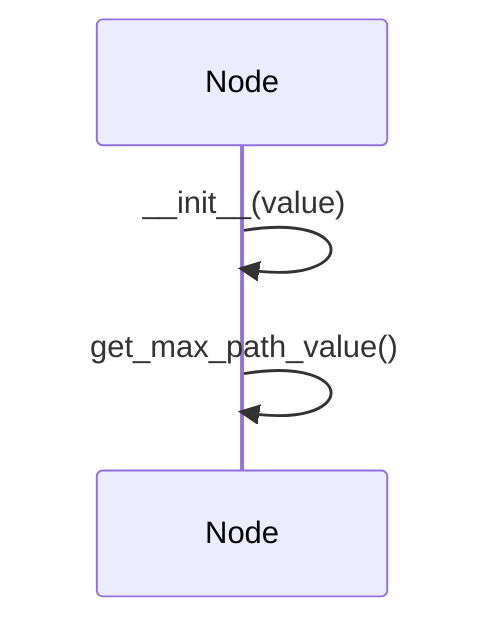 sequenceDiagram
    participant Node
    Node->>Node: __init__(value)
    Node->>Node: get_max_path_value()
